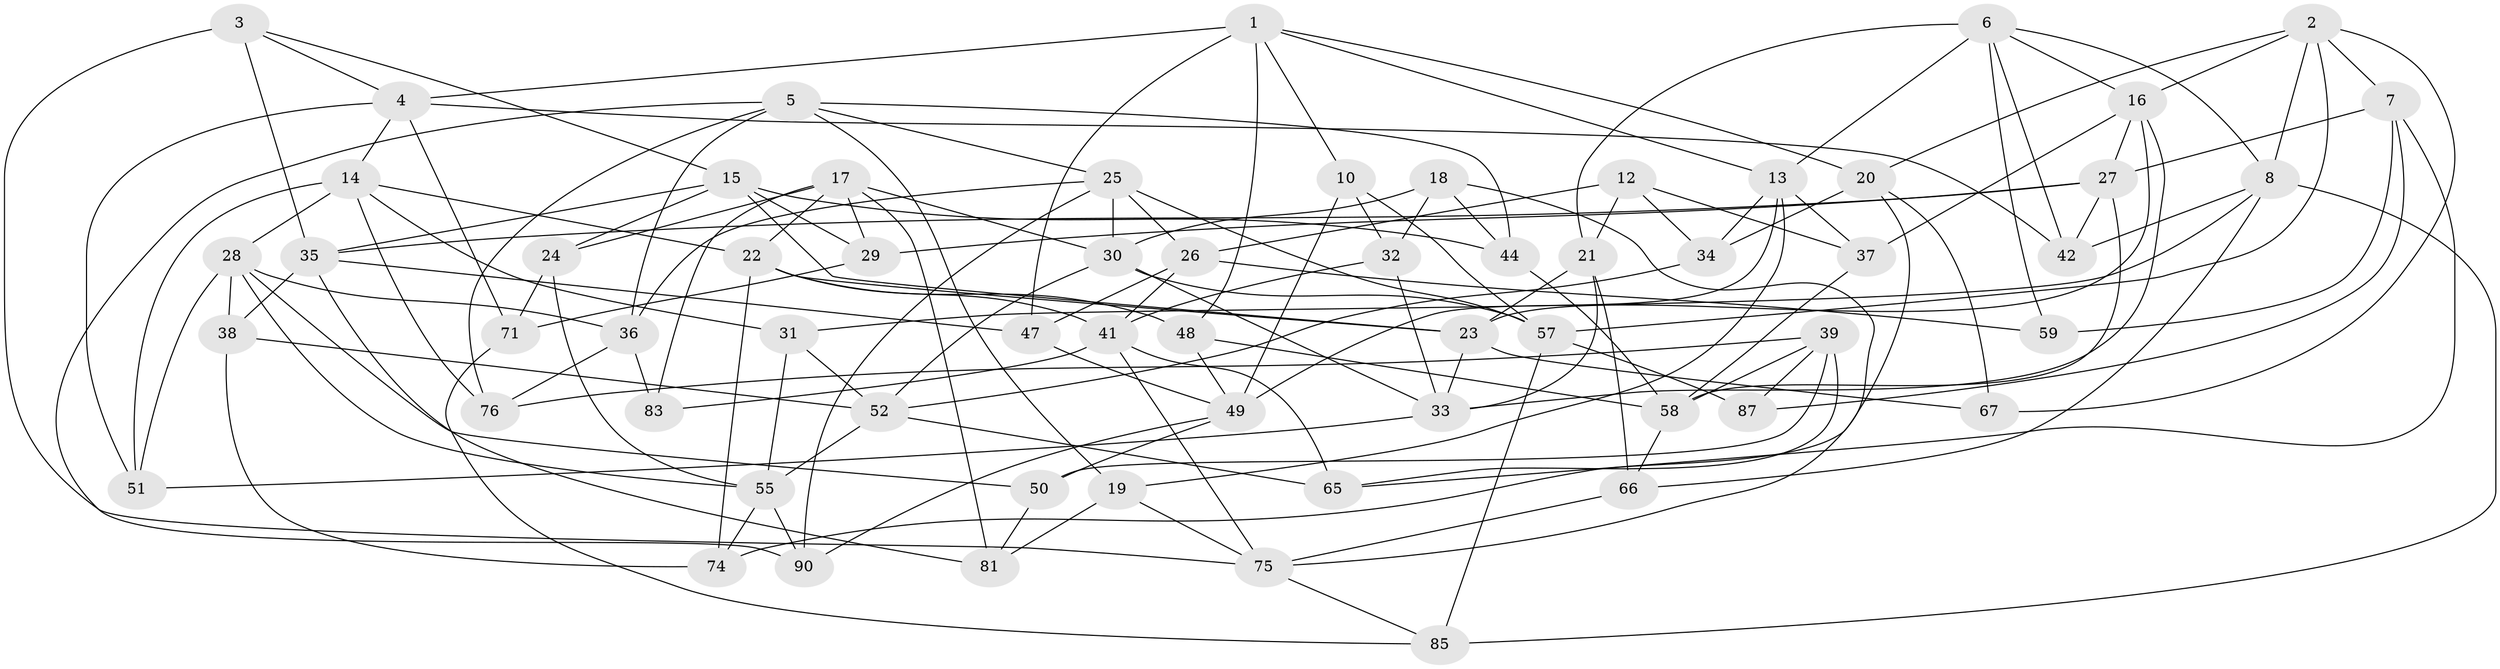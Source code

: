 // Generated by graph-tools (version 1.1) at 2025/24/03/03/25 07:24:22]
// undirected, 62 vertices, 151 edges
graph export_dot {
graph [start="1"]
  node [color=gray90,style=filled];
  1 [super="+11"];
  2 [super="+86"];
  3;
  4 [super="+46"];
  5 [super="+79"];
  6 [super="+62"];
  7 [super="+89"];
  8 [super="+9"];
  10;
  12 [super="+92"];
  13 [super="+73"];
  14 [super="+56"];
  15 [super="+91"];
  16 [super="+94"];
  17 [super="+93"];
  18;
  19;
  20 [super="+45"];
  21 [super="+84"];
  22 [super="+70"];
  23 [super="+77"];
  24;
  25 [super="+72"];
  26 [super="+88"];
  27 [super="+68"];
  28 [super="+64"];
  29;
  30 [super="+95"];
  31;
  32;
  33 [super="+53"];
  34;
  35 [super="+40"];
  36 [super="+43"];
  37;
  38;
  39 [super="+61"];
  41 [super="+54"];
  42;
  44;
  47;
  48;
  49 [super="+80"];
  50;
  51;
  52 [super="+60"];
  55 [super="+69"];
  57 [super="+78"];
  58 [super="+63"];
  59;
  65;
  66;
  67;
  71;
  74;
  75 [super="+82"];
  76;
  81;
  83;
  85;
  87;
  90;
  1 -- 4;
  1 -- 13;
  1 -- 48;
  1 -- 10;
  1 -- 47;
  1 -- 20;
  2 -- 20;
  2 -- 57;
  2 -- 8;
  2 -- 67;
  2 -- 7;
  2 -- 16;
  3 -- 75;
  3 -- 15;
  3 -- 35;
  3 -- 4;
  4 -- 71;
  4 -- 14;
  4 -- 51;
  4 -- 42;
  5 -- 90;
  5 -- 19;
  5 -- 44;
  5 -- 76;
  5 -- 25;
  5 -- 36;
  6 -- 8;
  6 -- 59;
  6 -- 16;
  6 -- 42;
  6 -- 21;
  6 -- 13;
  7 -- 87;
  7 -- 59 [weight=2];
  7 -- 65;
  7 -- 27;
  8 -- 85;
  8 -- 66;
  8 -- 42;
  8 -- 31;
  10 -- 32;
  10 -- 49;
  10 -- 57;
  12 -- 37;
  12 -- 34;
  12 -- 21 [weight=2];
  12 -- 26 [weight=2];
  13 -- 34;
  13 -- 37;
  13 -- 49;
  13 -- 19;
  14 -- 51;
  14 -- 31;
  14 -- 28;
  14 -- 76;
  14 -- 22;
  15 -- 44;
  15 -- 24;
  15 -- 23;
  15 -- 29;
  15 -- 35;
  16 -- 37;
  16 -- 33;
  16 -- 27;
  16 -- 23;
  17 -- 83;
  17 -- 81;
  17 -- 29;
  17 -- 24;
  17 -- 30;
  17 -- 22;
  18 -- 44;
  18 -- 32;
  18 -- 30;
  18 -- 75;
  19 -- 81;
  19 -- 75;
  20 -- 67 [weight=2];
  20 -- 34;
  20 -- 74;
  21 -- 66;
  21 -- 33;
  21 -- 23;
  22 -- 74;
  22 -- 48;
  22 -- 41;
  22 -- 23;
  23 -- 33;
  23 -- 67;
  24 -- 55;
  24 -- 71;
  25 -- 90;
  25 -- 30;
  25 -- 36;
  25 -- 57;
  25 -- 26;
  26 -- 59;
  26 -- 47;
  26 -- 41;
  27 -- 42;
  27 -- 29;
  27 -- 35;
  27 -- 58;
  28 -- 36;
  28 -- 51;
  28 -- 50;
  28 -- 38;
  28 -- 55;
  29 -- 71;
  30 -- 33;
  30 -- 57;
  30 -- 52;
  31 -- 55;
  31 -- 52;
  32 -- 41;
  32 -- 33;
  33 -- 51;
  34 -- 52;
  35 -- 81;
  35 -- 47;
  35 -- 38;
  36 -- 83 [weight=2];
  36 -- 76;
  37 -- 58;
  38 -- 52;
  38 -- 74;
  39 -- 76;
  39 -- 87 [weight=2];
  39 -- 65;
  39 -- 50;
  39 -- 58;
  41 -- 75;
  41 -- 65;
  41 -- 83;
  44 -- 58;
  47 -- 49;
  48 -- 49;
  48 -- 58;
  49 -- 50;
  49 -- 90;
  50 -- 81;
  52 -- 55;
  52 -- 65;
  55 -- 74;
  55 -- 90;
  57 -- 87;
  57 -- 85;
  58 -- 66;
  66 -- 75;
  71 -- 85;
  75 -- 85;
}
